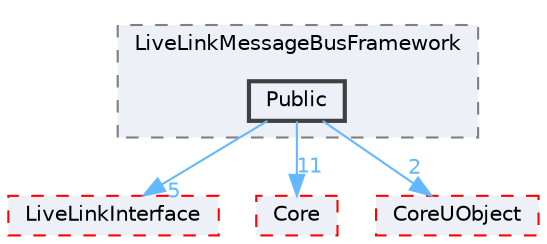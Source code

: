 digraph "Public"
{
 // INTERACTIVE_SVG=YES
 // LATEX_PDF_SIZE
  bgcolor="transparent";
  edge [fontname=Helvetica,fontsize=10,labelfontname=Helvetica,labelfontsize=10];
  node [fontname=Helvetica,fontsize=10,shape=box,height=0.2,width=0.4];
  compound=true
  subgraph clusterdir_45cc75b172550927463b4aca9f9510bd {
    graph [ bgcolor="#edf0f7", pencolor="grey50", label="LiveLinkMessageBusFramework", fontname=Helvetica,fontsize=10 style="filled,dashed", URL="dir_45cc75b172550927463b4aca9f9510bd.html",tooltip=""]
  dir_577f25ac7b4ac304b931945903d4dc03 [label="Public", fillcolor="#edf0f7", color="grey25", style="filled,bold", URL="dir_577f25ac7b4ac304b931945903d4dc03.html",tooltip=""];
  }
  dir_0b16765323610fed71937b69633845f2 [label="LiveLinkInterface", fillcolor="#edf0f7", color="red", style="filled,dashed", URL="dir_0b16765323610fed71937b69633845f2.html",tooltip=""];
  dir_0e6cddcc9caa1238c7f3774224afaa45 [label="Core", fillcolor="#edf0f7", color="red", style="filled,dashed", URL="dir_0e6cddcc9caa1238c7f3774224afaa45.html",tooltip=""];
  dir_4c499e5e32e2b4479ad7e552df73eeae [label="CoreUObject", fillcolor="#edf0f7", color="red", style="filled,dashed", URL="dir_4c499e5e32e2b4479ad7e552df73eeae.html",tooltip=""];
  dir_577f25ac7b4ac304b931945903d4dc03->dir_0b16765323610fed71937b69633845f2 [headlabel="5", labeldistance=1.5 headhref="dir_000946_000576.html" href="dir_000946_000576.html" color="steelblue1" fontcolor="steelblue1"];
  dir_577f25ac7b4ac304b931945903d4dc03->dir_0e6cddcc9caa1238c7f3774224afaa45 [headlabel="11", labeldistance=1.5 headhref="dir_000946_000266.html" href="dir_000946_000266.html" color="steelblue1" fontcolor="steelblue1"];
  dir_577f25ac7b4ac304b931945903d4dc03->dir_4c499e5e32e2b4479ad7e552df73eeae [headlabel="2", labeldistance=1.5 headhref="dir_000946_000268.html" href="dir_000946_000268.html" color="steelblue1" fontcolor="steelblue1"];
}
